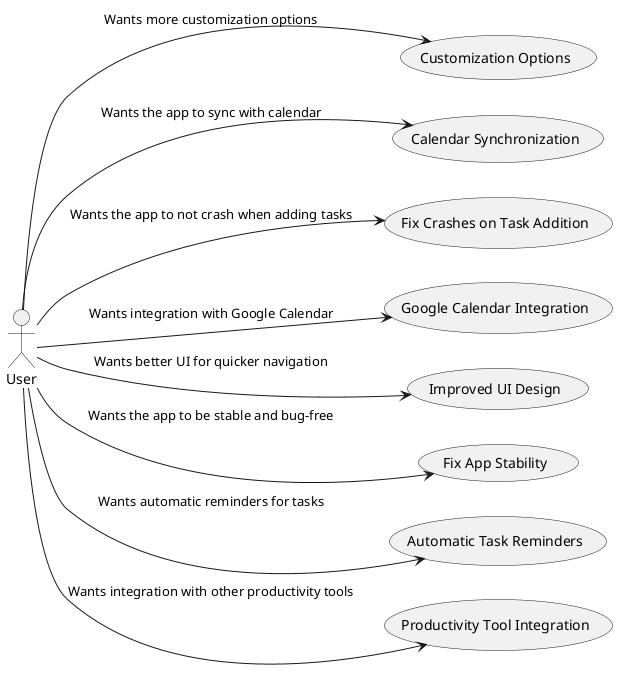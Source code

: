 @startuml usecaseMock
left to right direction
actor User

User --> (Customization Options) : Wants more customization options
User --> (Calendar Synchronization) : Wants the app to sync with calendar
User --> (Fix Crashes on Task Addition) : Wants the app to not crash when adding tasks
User --> (Google Calendar Integration) : Wants integration with Google Calendar
User --> (Improved UI Design) : Wants better UI for quicker navigation
User --> (Fix App Stability) : Wants the app to be stable and bug-free
User --> (Automatic Task Reminders) : Wants automatic reminders for tasks
User --> (Productivity Tool Integration) : Wants integration with other productivity tools

@enduml

